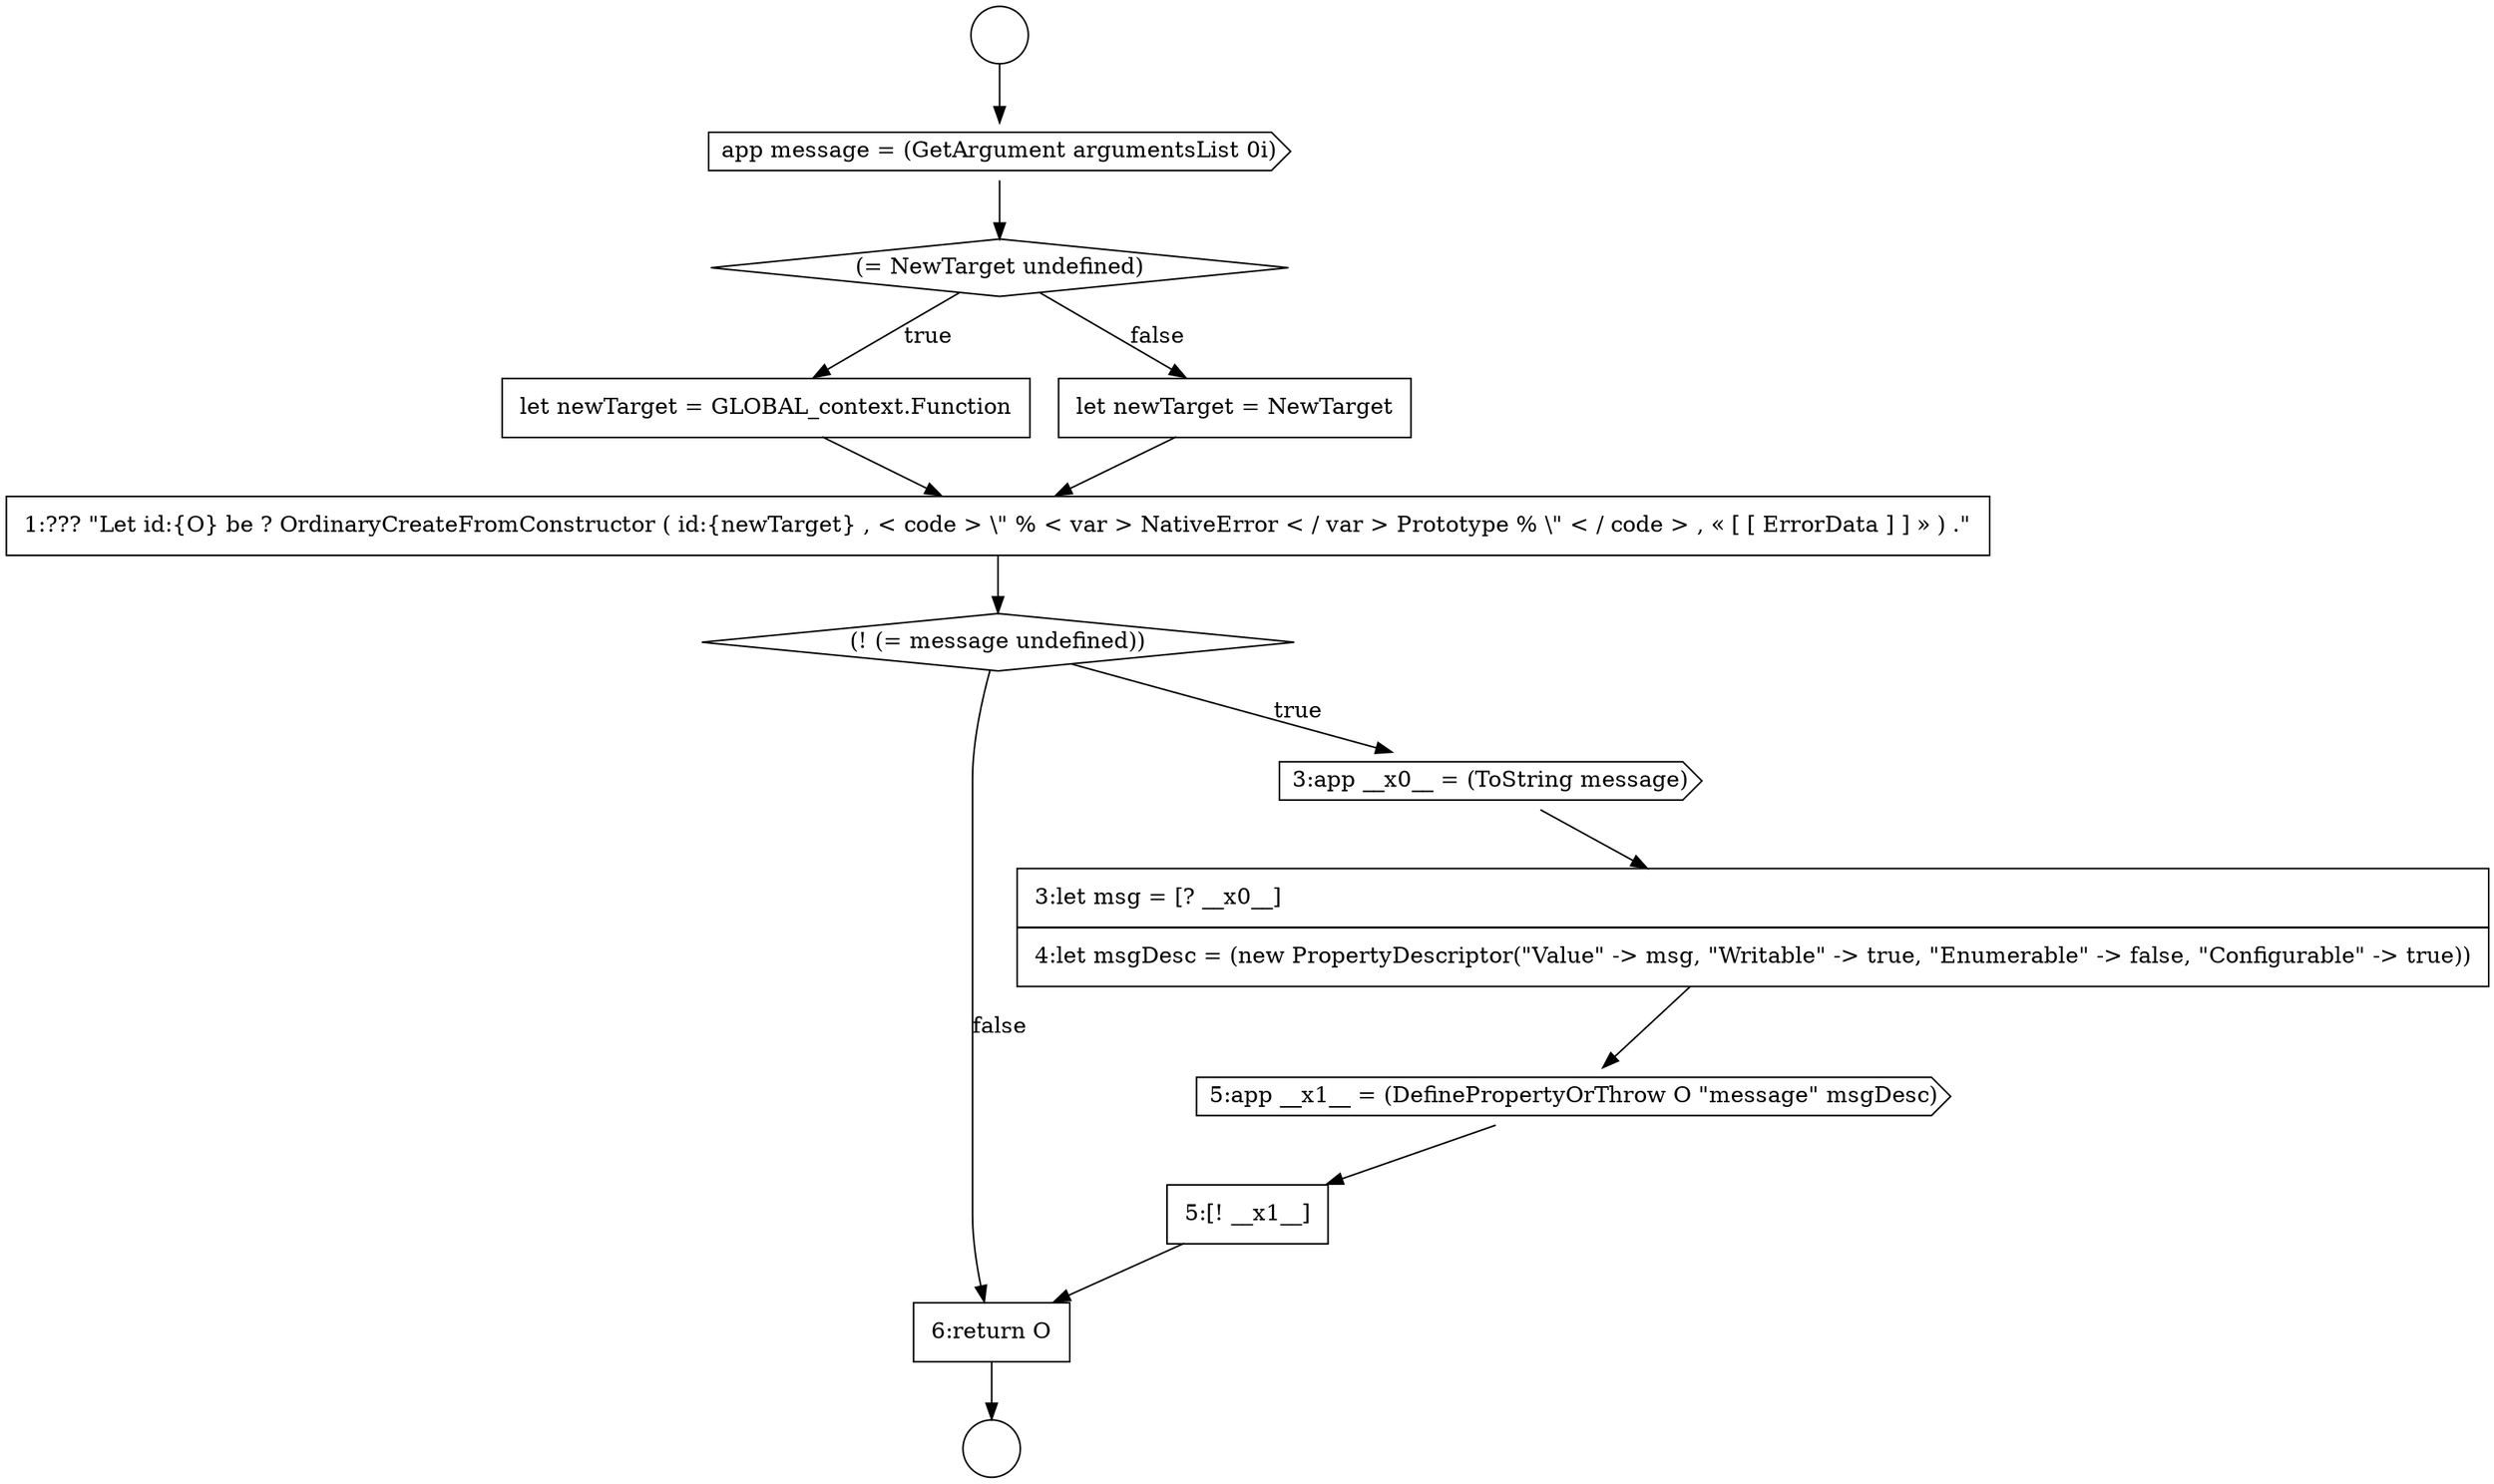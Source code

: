 digraph {
  node11224 [shape=cds, label=<<font color="black">5:app __x1__ = (DefinePropertyOrThrow O &quot;message&quot; msgDesc)</font>> color="black" fillcolor="white" style=filled]
  node11215 [shape=circle label=" " color="black" fillcolor="white" style=filled]
  node11218 [shape=none, margin=0, label=<<font color="black">
    <table border="0" cellborder="1" cellspacing="0" cellpadding="10">
      <tr><td align="left">let newTarget = GLOBAL_context.Function</td></tr>
    </table>
  </font>> color="black" fillcolor="white" style=filled]
  node11221 [shape=diamond, label=<<font color="black">(! (= message undefined))</font>> color="black" fillcolor="white" style=filled]
  node11216 [shape=cds, label=<<font color="black">app message = (GetArgument argumentsList 0i)</font>> color="black" fillcolor="white" style=filled]
  node11226 [shape=none, margin=0, label=<<font color="black">
    <table border="0" cellborder="1" cellspacing="0" cellpadding="10">
      <tr><td align="left">6:return O</td></tr>
    </table>
  </font>> color="black" fillcolor="white" style=filled]
  node11222 [shape=cds, label=<<font color="black">3:app __x0__ = (ToString message)</font>> color="black" fillcolor="white" style=filled]
  node11220 [shape=none, margin=0, label=<<font color="black">
    <table border="0" cellborder="1" cellspacing="0" cellpadding="10">
      <tr><td align="left">1:??? &quot;Let id:{O} be ? OrdinaryCreateFromConstructor ( id:{newTarget} , &lt; code &gt; \&quot; % &lt; var &gt; NativeError &lt; / var &gt; Prototype % \&quot; &lt; / code &gt; , &laquo; [ [ ErrorData ] ] &raquo; ) .&quot;</td></tr>
    </table>
  </font>> color="black" fillcolor="white" style=filled]
  node11225 [shape=none, margin=0, label=<<font color="black">
    <table border="0" cellborder="1" cellspacing="0" cellpadding="10">
      <tr><td align="left">5:[! __x1__]</td></tr>
    </table>
  </font>> color="black" fillcolor="white" style=filled]
  node11219 [shape=none, margin=0, label=<<font color="black">
    <table border="0" cellborder="1" cellspacing="0" cellpadding="10">
      <tr><td align="left">let newTarget = NewTarget</td></tr>
    </table>
  </font>> color="black" fillcolor="white" style=filled]
  node11214 [shape=circle label=" " color="black" fillcolor="white" style=filled]
  node11223 [shape=none, margin=0, label=<<font color="black">
    <table border="0" cellborder="1" cellspacing="0" cellpadding="10">
      <tr><td align="left">3:let msg = [? __x0__]</td></tr>
      <tr><td align="left">4:let msgDesc = (new PropertyDescriptor(&quot;Value&quot; -&gt; msg, &quot;Writable&quot; -&gt; true, &quot;Enumerable&quot; -&gt; false, &quot;Configurable&quot; -&gt; true))</td></tr>
    </table>
  </font>> color="black" fillcolor="white" style=filled]
  node11217 [shape=diamond, label=<<font color="black">(= NewTarget undefined)</font>> color="black" fillcolor="white" style=filled]
  node11226 -> node11215 [ color="black"]
  node11216 -> node11217 [ color="black"]
  node11218 -> node11220 [ color="black"]
  node11217 -> node11218 [label=<<font color="black">true</font>> color="black"]
  node11217 -> node11219 [label=<<font color="black">false</font>> color="black"]
  node11225 -> node11226 [ color="black"]
  node11221 -> node11222 [label=<<font color="black">true</font>> color="black"]
  node11221 -> node11226 [label=<<font color="black">false</font>> color="black"]
  node11219 -> node11220 [ color="black"]
  node11220 -> node11221 [ color="black"]
  node11224 -> node11225 [ color="black"]
  node11214 -> node11216 [ color="black"]
  node11223 -> node11224 [ color="black"]
  node11222 -> node11223 [ color="black"]
}
